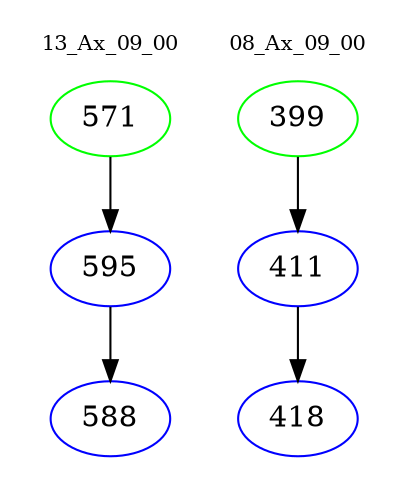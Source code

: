digraph{
subgraph cluster_0 {
color = white
label = "13_Ax_09_00";
fontsize=10;
T0_571 [label="571", color="green"]
T0_571 -> T0_595 [color="black"]
T0_595 [label="595", color="blue"]
T0_595 -> T0_588 [color="black"]
T0_588 [label="588", color="blue"]
}
subgraph cluster_1 {
color = white
label = "08_Ax_09_00";
fontsize=10;
T1_399 [label="399", color="green"]
T1_399 -> T1_411 [color="black"]
T1_411 [label="411", color="blue"]
T1_411 -> T1_418 [color="black"]
T1_418 [label="418", color="blue"]
}
}
